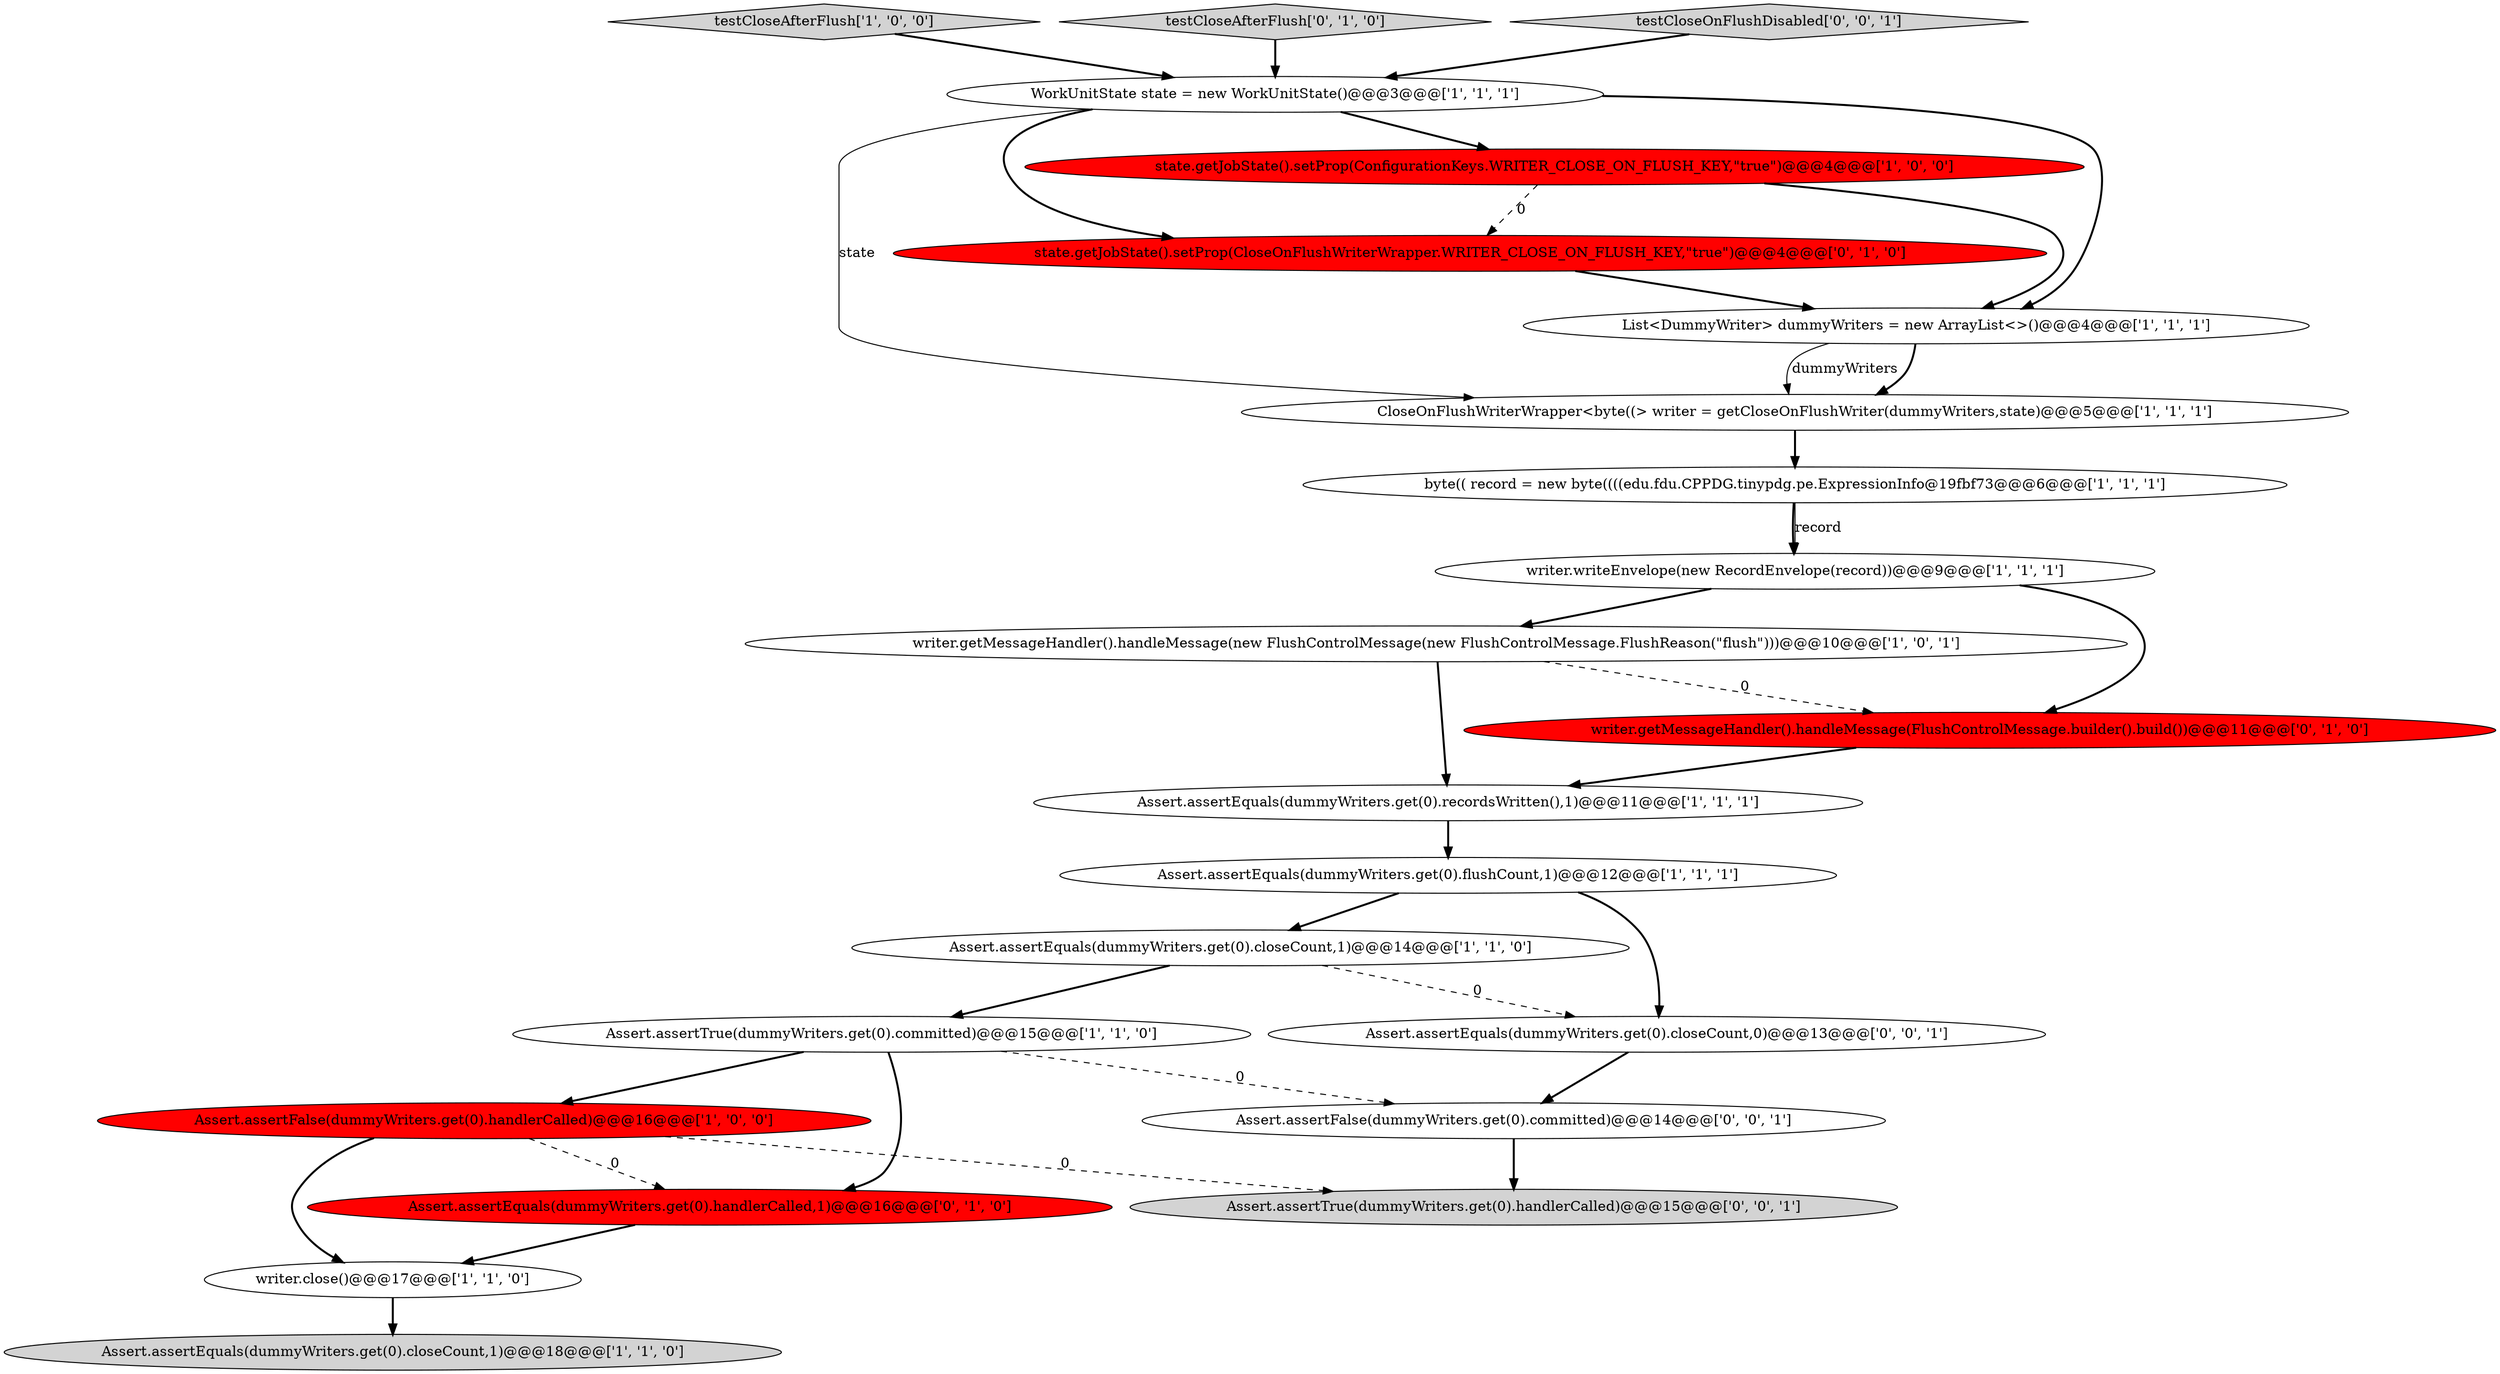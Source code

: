 digraph {
5 [style = filled, label = "Assert.assertEquals(dummyWriters.get(0).closeCount,1)@@@18@@@['1', '1', '0']", fillcolor = lightgray, shape = ellipse image = "AAA0AAABBB1BBB"];
18 [style = filled, label = "Assert.assertEquals(dummyWriters.get(0).handlerCalled,1)@@@16@@@['0', '1', '0']", fillcolor = red, shape = ellipse image = "AAA1AAABBB2BBB"];
17 [style = filled, label = "state.getJobState().setProp(CloseOnFlushWriterWrapper.WRITER_CLOSE_ON_FLUSH_KEY,\"true\")@@@4@@@['0', '1', '0']", fillcolor = red, shape = ellipse image = "AAA1AAABBB2BBB"];
12 [style = filled, label = "Assert.assertEquals(dummyWriters.get(0).flushCount,1)@@@12@@@['1', '1', '1']", fillcolor = white, shape = ellipse image = "AAA0AAABBB1BBB"];
20 [style = filled, label = "Assert.assertTrue(dummyWriters.get(0).handlerCalled)@@@15@@@['0', '0', '1']", fillcolor = lightgray, shape = ellipse image = "AAA0AAABBB3BBB"];
1 [style = filled, label = "testCloseAfterFlush['1', '0', '0']", fillcolor = lightgray, shape = diamond image = "AAA0AAABBB1BBB"];
2 [style = filled, label = "Assert.assertFalse(dummyWriters.get(0).handlerCalled)@@@16@@@['1', '0', '0']", fillcolor = red, shape = ellipse image = "AAA1AAABBB1BBB"];
14 [style = filled, label = "writer.getMessageHandler().handleMessage(new FlushControlMessage(new FlushControlMessage.FlushReason(\"flush\")))@@@10@@@['1', '0', '1']", fillcolor = white, shape = ellipse image = "AAA0AAABBB1BBB"];
21 [style = filled, label = "Assert.assertEquals(dummyWriters.get(0).closeCount,0)@@@13@@@['0', '0', '1']", fillcolor = white, shape = ellipse image = "AAA0AAABBB3BBB"];
16 [style = filled, label = "testCloseAfterFlush['0', '1', '0']", fillcolor = lightgray, shape = diamond image = "AAA0AAABBB2BBB"];
4 [style = filled, label = "writer.close()@@@17@@@['1', '1', '0']", fillcolor = white, shape = ellipse image = "AAA0AAABBB1BBB"];
0 [style = filled, label = "Assert.assertTrue(dummyWriters.get(0).committed)@@@15@@@['1', '1', '0']", fillcolor = white, shape = ellipse image = "AAA0AAABBB1BBB"];
6 [style = filled, label = "WorkUnitState state = new WorkUnitState()@@@3@@@['1', '1', '1']", fillcolor = white, shape = ellipse image = "AAA0AAABBB1BBB"];
8 [style = filled, label = "CloseOnFlushWriterWrapper<byte((> writer = getCloseOnFlushWriter(dummyWriters,state)@@@5@@@['1', '1', '1']", fillcolor = white, shape = ellipse image = "AAA0AAABBB1BBB"];
11 [style = filled, label = "state.getJobState().setProp(ConfigurationKeys.WRITER_CLOSE_ON_FLUSH_KEY,\"true\")@@@4@@@['1', '0', '0']", fillcolor = red, shape = ellipse image = "AAA1AAABBB1BBB"];
9 [style = filled, label = "Assert.assertEquals(dummyWriters.get(0).recordsWritten(),1)@@@11@@@['1', '1', '1']", fillcolor = white, shape = ellipse image = "AAA0AAABBB1BBB"];
22 [style = filled, label = "testCloseOnFlushDisabled['0', '0', '1']", fillcolor = lightgray, shape = diamond image = "AAA0AAABBB3BBB"];
19 [style = filled, label = "Assert.assertFalse(dummyWriters.get(0).committed)@@@14@@@['0', '0', '1']", fillcolor = white, shape = ellipse image = "AAA0AAABBB3BBB"];
10 [style = filled, label = "Assert.assertEquals(dummyWriters.get(0).closeCount,1)@@@14@@@['1', '1', '0']", fillcolor = white, shape = ellipse image = "AAA0AAABBB1BBB"];
7 [style = filled, label = "byte(( record = new byte((((edu.fdu.CPPDG.tinypdg.pe.ExpressionInfo@19fbf73@@@6@@@['1', '1', '1']", fillcolor = white, shape = ellipse image = "AAA0AAABBB1BBB"];
13 [style = filled, label = "writer.writeEnvelope(new RecordEnvelope(record))@@@9@@@['1', '1', '1']", fillcolor = white, shape = ellipse image = "AAA0AAABBB1BBB"];
3 [style = filled, label = "List<DummyWriter> dummyWriters = new ArrayList<>()@@@4@@@['1', '1', '1']", fillcolor = white, shape = ellipse image = "AAA0AAABBB1BBB"];
15 [style = filled, label = "writer.getMessageHandler().handleMessage(FlushControlMessage.builder().build())@@@11@@@['0', '1', '0']", fillcolor = red, shape = ellipse image = "AAA1AAABBB2BBB"];
7->13 [style = bold, label=""];
6->17 [style = bold, label=""];
6->3 [style = bold, label=""];
10->21 [style = dashed, label="0"];
2->20 [style = dashed, label="0"];
21->19 [style = bold, label=""];
12->21 [style = bold, label=""];
0->19 [style = dashed, label="0"];
16->6 [style = bold, label=""];
19->20 [style = bold, label=""];
0->2 [style = bold, label=""];
6->8 [style = solid, label="state"];
11->17 [style = dashed, label="0"];
2->4 [style = bold, label=""];
14->15 [style = dashed, label="0"];
8->7 [style = bold, label=""];
7->13 [style = solid, label="record"];
12->10 [style = bold, label=""];
1->6 [style = bold, label=""];
18->4 [style = bold, label=""];
11->3 [style = bold, label=""];
15->9 [style = bold, label=""];
3->8 [style = bold, label=""];
6->11 [style = bold, label=""];
10->0 [style = bold, label=""];
2->18 [style = dashed, label="0"];
17->3 [style = bold, label=""];
3->8 [style = solid, label="dummyWriters"];
0->18 [style = bold, label=""];
14->9 [style = bold, label=""];
9->12 [style = bold, label=""];
13->15 [style = bold, label=""];
13->14 [style = bold, label=""];
4->5 [style = bold, label=""];
22->6 [style = bold, label=""];
}
